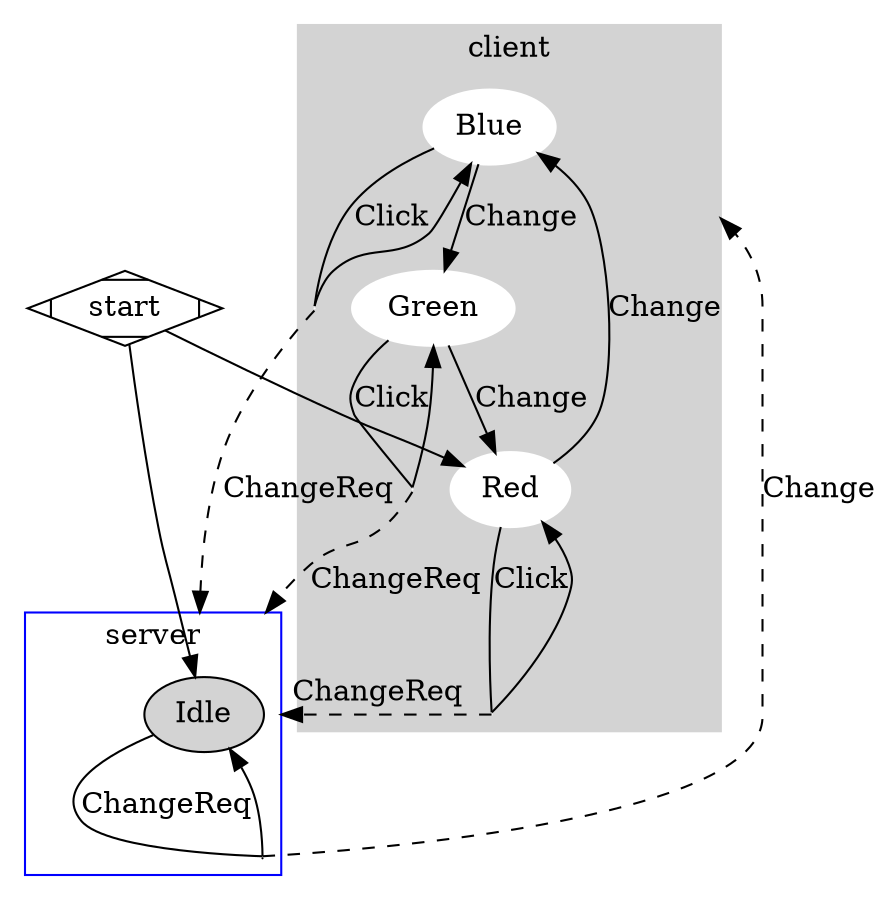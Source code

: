 digraph G {
        compound=true;
	subgraph cluster_0 {
		style=filled;
		color=lightgrey;
		node [style=filled,color=white];
		Blue->Green [label="Change"];
		Blue->fakeBlueBlue [label="Click",arrowhead=none];
		fakeBlueBlue [shape=point, width=0, height=0]
		fakeBlueBlue->Blue;

		Green->Red [label="Change"];
		Green->fakeGreenGreen [label="Click",arrowhead=none];
		fakeGreenGreen [shape=point, width=0, height=0]
		fakeGreenGreen->Green;

		Red->Blue [label="Change"];
		Red->fakeRedRed [label="Click",arrowhead=none];
		fakeRedRed [shape=point, width=0, height=0]
		fakeRedRed->Red;


		label = "client";
	}

	subgraph cluster_1 {
		node [style=filled];
		Idle->fakeIdleIdle [label="ChangeReq",arrowhead=none];
		fakeIdleIdle [shape=point, width=0, height=0]
		fakeIdleIdle->Idle;


		label = "server";
		color=blue
	}
	fakeBlueBlue->Idle [label="ChangeReq",lhead=cluster_1,style=dashed];
	fakeGreenGreen->Idle [label="ChangeReq",lhead=cluster_1,style=dashed];
	fakeRedRed->Idle [label="ChangeReq",lhead=cluster_1,style=dashed];
	fakeIdleIdle->Blue[label="Change",lhead=cluster_0,style=dashed];

	start->Red;
	start->Idle;


	start [shape=Mdiamond];
}
